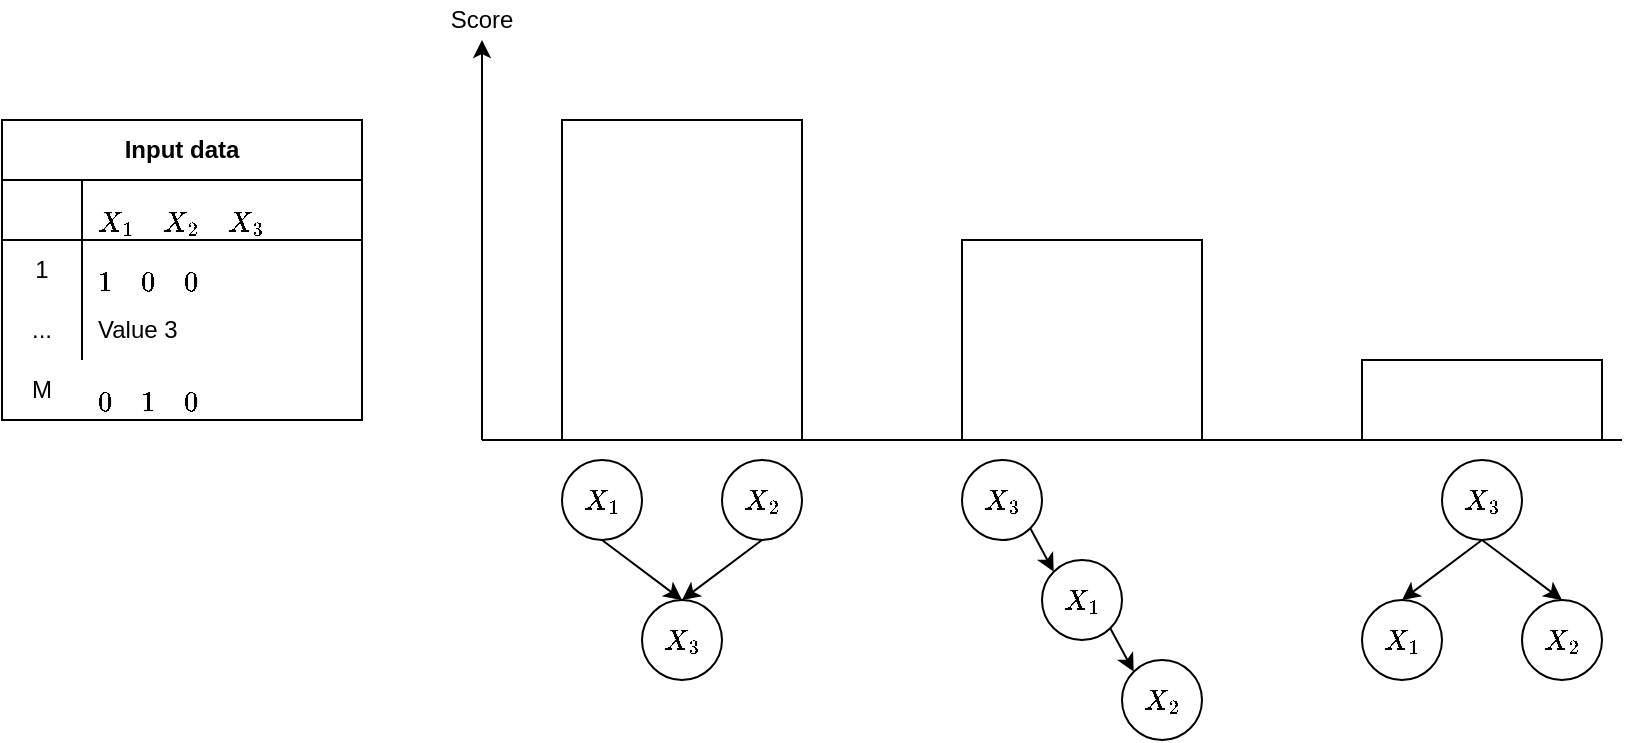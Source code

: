 <mxfile version="13.9.8" type="device"><diagram id="DjspuI3gkSVtPerKlvcs" name="Page-1"><mxGraphModel dx="1350" dy="816" grid="1" gridSize="10" guides="1" tooltips="1" connect="1" arrows="1" fold="1" page="1" pageScale="1" pageWidth="850" pageHeight="1100" math="1" shadow="0"><root><mxCell id="0"/><mxCell id="1" parent="0"/><mxCell id="NN2EPvnAi2-ZheUnfKLs-30" value="Input data" style="shape=table;html=1;whiteSpace=wrap;startSize=30;container=1;collapsible=0;childLayout=tableLayout;fixedRows=1;rowLines=0;fontStyle=1;align=center;" vertex="1" parent="1"><mxGeometry x="20" y="80" width="180" height="150" as="geometry"/></mxCell><mxCell id="NN2EPvnAi2-ZheUnfKLs-31" value="" style="shape=partialRectangle;html=1;whiteSpace=wrap;collapsible=0;dropTarget=0;pointerEvents=0;fillColor=none;top=0;left=0;bottom=1;right=0;points=[[0,0.5],[1,0.5]];portConstraint=eastwest;" vertex="1" parent="NN2EPvnAi2-ZheUnfKLs-30"><mxGeometry y="30" width="180" height="30" as="geometry"/></mxCell><mxCell id="NN2EPvnAi2-ZheUnfKLs-32" value="" style="shape=partialRectangle;html=1;whiteSpace=wrap;connectable=0;fillColor=none;top=0;left=0;bottom=0;right=0;overflow=hidden;" vertex="1" parent="NN2EPvnAi2-ZheUnfKLs-31"><mxGeometry width="40" height="30" as="geometry"/></mxCell><mxCell id="NN2EPvnAi2-ZheUnfKLs-33" value="$$X_1 \quad X_2 \quad X_3$$" style="shape=partialRectangle;html=1;whiteSpace=wrap;connectable=0;fillColor=none;top=0;left=0;bottom=0;right=0;align=left;spacingLeft=6;overflow=hidden;" vertex="1" parent="NN2EPvnAi2-ZheUnfKLs-31"><mxGeometry x="40" width="140" height="30" as="geometry"/></mxCell><mxCell id="NN2EPvnAi2-ZheUnfKLs-34" value="" style="shape=partialRectangle;html=1;whiteSpace=wrap;collapsible=0;dropTarget=0;pointerEvents=0;fillColor=none;top=0;left=0;bottom=0;right=0;points=[[0,0.5],[1,0.5]];portConstraint=eastwest;" vertex="1" parent="NN2EPvnAi2-ZheUnfKLs-30"><mxGeometry y="60" width="180" height="30" as="geometry"/></mxCell><mxCell id="NN2EPvnAi2-ZheUnfKLs-35" value="1" style="shape=partialRectangle;html=1;whiteSpace=wrap;connectable=0;fillColor=none;top=0;left=0;bottom=0;right=0;overflow=hidden;" vertex="1" parent="NN2EPvnAi2-ZheUnfKLs-34"><mxGeometry width="40" height="30" as="geometry"/></mxCell><mxCell id="NN2EPvnAi2-ZheUnfKLs-36" value="$$1 \quad 0 \quad 0$$" style="shape=partialRectangle;html=1;whiteSpace=wrap;connectable=0;fillColor=none;top=0;left=0;bottom=0;right=0;align=left;spacingLeft=6;overflow=hidden;" vertex="1" parent="NN2EPvnAi2-ZheUnfKLs-34"><mxGeometry x="40" width="140" height="30" as="geometry"/></mxCell><mxCell id="NN2EPvnAi2-ZheUnfKLs-37" value="" style="shape=partialRectangle;html=1;whiteSpace=wrap;collapsible=0;dropTarget=0;pointerEvents=0;fillColor=none;top=0;left=0;bottom=0;right=0;points=[[0,0.5],[1,0.5]];portConstraint=eastwest;" vertex="1" parent="NN2EPvnAi2-ZheUnfKLs-30"><mxGeometry y="90" width="180" height="30" as="geometry"/></mxCell><mxCell id="NN2EPvnAi2-ZheUnfKLs-38" value="..." style="shape=partialRectangle;html=1;whiteSpace=wrap;connectable=0;fillColor=none;top=0;left=0;bottom=0;right=0;overflow=hidden;" vertex="1" parent="NN2EPvnAi2-ZheUnfKLs-37"><mxGeometry width="40" height="30" as="geometry"/></mxCell><mxCell id="NN2EPvnAi2-ZheUnfKLs-39" value="Value 3" style="shape=partialRectangle;html=1;whiteSpace=wrap;connectable=0;fillColor=none;top=0;left=0;bottom=0;right=0;align=left;spacingLeft=6;overflow=hidden;" vertex="1" parent="NN2EPvnAi2-ZheUnfKLs-37"><mxGeometry x="40" width="140" height="30" as="geometry"/></mxCell><mxCell id="NN2EPvnAi2-ZheUnfKLs-40" value="M" style="shape=partialRectangle;html=1;whiteSpace=wrap;connectable=0;fillColor=none;top=0;left=0;bottom=0;right=0;overflow=hidden;" vertex="1" parent="1"><mxGeometry x="20" y="200" width="40" height="30" as="geometry"/></mxCell><mxCell id="NN2EPvnAi2-ZheUnfKLs-41" value="$$0 \quad 1 \quad 0$$" style="shape=partialRectangle;html=1;whiteSpace=wrap;connectable=0;fillColor=none;top=0;left=0;bottom=0;right=0;align=left;spacingLeft=6;overflow=hidden;" vertex="1" parent="1"><mxGeometry x="60" y="200" width="140" height="30" as="geometry"/></mxCell><mxCell id="NN2EPvnAi2-ZheUnfKLs-42" value="" style="endArrow=classic;html=1;" edge="1" parent="1"><mxGeometry width="50" height="50" relative="1" as="geometry"><mxPoint x="260" y="240" as="sourcePoint"/><mxPoint x="260" y="40" as="targetPoint"/></mxGeometry></mxCell><mxCell id="NN2EPvnAi2-ZheUnfKLs-43" value="" style="endArrow=none;html=1;" edge="1" parent="1"><mxGeometry width="50" height="50" relative="1" as="geometry"><mxPoint x="260" y="240" as="sourcePoint"/><mxPoint x="830" y="240" as="targetPoint"/></mxGeometry></mxCell><mxCell id="NN2EPvnAi2-ZheUnfKLs-44" value="Score" style="text;html=1;strokeColor=none;fillColor=none;align=center;verticalAlign=middle;whiteSpace=wrap;rounded=0;" vertex="1" parent="1"><mxGeometry x="240" y="20" width="40" height="20" as="geometry"/></mxCell><mxCell id="NN2EPvnAi2-ZheUnfKLs-46" value="" style="rounded=0;whiteSpace=wrap;html=1;" vertex="1" parent="1"><mxGeometry x="300" y="80" width="120" height="160" as="geometry"/></mxCell><mxCell id="NN2EPvnAi2-ZheUnfKLs-47" value="" style="rounded=0;whiteSpace=wrap;html=1;" vertex="1" parent="1"><mxGeometry x="500" y="140" width="120" height="100" as="geometry"/></mxCell><mxCell id="NN2EPvnAi2-ZheUnfKLs-48" value="" style="rounded=0;whiteSpace=wrap;html=1;" vertex="1" parent="1"><mxGeometry x="700" y="200" width="120" height="40" as="geometry"/></mxCell><mxCell id="NN2EPvnAi2-ZheUnfKLs-49" value="$$X_1$$" style="ellipse;whiteSpace=wrap;html=1;" vertex="1" parent="1"><mxGeometry x="300" y="250" width="40" height="40" as="geometry"/></mxCell><mxCell id="NN2EPvnAi2-ZheUnfKLs-51" value="$$X_2$$" style="ellipse;whiteSpace=wrap;html=1;" vertex="1" parent="1"><mxGeometry x="380" y="250" width="40" height="40" as="geometry"/></mxCell><mxCell id="NN2EPvnAi2-ZheUnfKLs-52" value="$$X_3$$" style="ellipse;whiteSpace=wrap;html=1;" vertex="1" parent="1"><mxGeometry x="340" y="320" width="40" height="40" as="geometry"/></mxCell><mxCell id="NN2EPvnAi2-ZheUnfKLs-53" value="" style="endArrow=classic;html=1;exitX=0.5;exitY=1;exitDx=0;exitDy=0;entryX=0.5;entryY=0;entryDx=0;entryDy=0;" edge="1" parent="1" source="NN2EPvnAi2-ZheUnfKLs-49" target="NN2EPvnAi2-ZheUnfKLs-52"><mxGeometry width="50" height="50" relative="1" as="geometry"><mxPoint x="590" y="250" as="sourcePoint"/><mxPoint x="640" y="200" as="targetPoint"/></mxGeometry></mxCell><mxCell id="NN2EPvnAi2-ZheUnfKLs-54" value="" style="endArrow=classic;html=1;exitX=0.5;exitY=1;exitDx=0;exitDy=0;entryX=0.5;entryY=0;entryDx=0;entryDy=0;" edge="1" parent="1" source="NN2EPvnAi2-ZheUnfKLs-51" target="NN2EPvnAi2-ZheUnfKLs-52"><mxGeometry width="50" height="50" relative="1" as="geometry"><mxPoint x="590" y="250" as="sourcePoint"/><mxPoint x="640" y="200" as="targetPoint"/></mxGeometry></mxCell><mxCell id="NN2EPvnAi2-ZheUnfKLs-55" value="$$X_1$$" style="ellipse;whiteSpace=wrap;html=1;" vertex="1" parent="1"><mxGeometry x="540" y="300" width="40" height="40" as="geometry"/></mxCell><mxCell id="NN2EPvnAi2-ZheUnfKLs-56" value="$$X_2$$" style="ellipse;whiteSpace=wrap;html=1;" vertex="1" parent="1"><mxGeometry x="580" y="350" width="40" height="40" as="geometry"/></mxCell><mxCell id="NN2EPvnAi2-ZheUnfKLs-57" value="$$X_3$$" style="ellipse;whiteSpace=wrap;html=1;" vertex="1" parent="1"><mxGeometry x="500" y="250" width="40" height="40" as="geometry"/></mxCell><mxCell id="NN2EPvnAi2-ZheUnfKLs-60" value="" style="endArrow=classic;html=1;exitX=1;exitY=1;exitDx=0;exitDy=0;entryX=0;entryY=0;entryDx=0;entryDy=0;" edge="1" parent="1" source="NN2EPvnAi2-ZheUnfKLs-57" target="NN2EPvnAi2-ZheUnfKLs-55"><mxGeometry width="50" height="50" relative="1" as="geometry"><mxPoint x="630" y="250" as="sourcePoint"/><mxPoint x="680" y="200" as="targetPoint"/></mxGeometry></mxCell><mxCell id="NN2EPvnAi2-ZheUnfKLs-61" value="" style="endArrow=classic;html=1;exitX=1;exitY=1;exitDx=0;exitDy=0;entryX=0;entryY=0;entryDx=0;entryDy=0;" edge="1" parent="1" source="NN2EPvnAi2-ZheUnfKLs-55" target="NN2EPvnAi2-ZheUnfKLs-56"><mxGeometry width="50" height="50" relative="1" as="geometry"><mxPoint x="630" y="250" as="sourcePoint"/><mxPoint x="680" y="200" as="targetPoint"/></mxGeometry></mxCell><mxCell id="NN2EPvnAi2-ZheUnfKLs-62" value="$$X_1$$" style="ellipse;whiteSpace=wrap;html=1;" vertex="1" parent="1"><mxGeometry x="700" y="320" width="40" height="40" as="geometry"/></mxCell><mxCell id="NN2EPvnAi2-ZheUnfKLs-63" value="$$X_2$$" style="ellipse;whiteSpace=wrap;html=1;" vertex="1" parent="1"><mxGeometry x="780" y="320" width="40" height="40" as="geometry"/></mxCell><mxCell id="NN2EPvnAi2-ZheUnfKLs-64" value="$$X_3$$" style="ellipse;whiteSpace=wrap;html=1;" vertex="1" parent="1"><mxGeometry x="740" y="250" width="40" height="40" as="geometry"/></mxCell><mxCell id="NN2EPvnAi2-ZheUnfKLs-65" value="" style="endArrow=classic;html=1;exitX=0.5;exitY=1;exitDx=0;exitDy=0;entryX=0.5;entryY=0;entryDx=0;entryDy=0;" edge="1" parent="1" source="NN2EPvnAi2-ZheUnfKLs-64" target="NN2EPvnAi2-ZheUnfKLs-62"><mxGeometry width="50" height="50" relative="1" as="geometry"><mxPoint x="990" y="250" as="sourcePoint"/><mxPoint x="1040" y="200" as="targetPoint"/></mxGeometry></mxCell><mxCell id="NN2EPvnAi2-ZheUnfKLs-66" value="" style="endArrow=classic;html=1;exitX=0.5;exitY=1;exitDx=0;exitDy=0;entryX=0.5;entryY=0;entryDx=0;entryDy=0;" edge="1" parent="1" source="NN2EPvnAi2-ZheUnfKLs-64" target="NN2EPvnAi2-ZheUnfKLs-63"><mxGeometry width="50" height="50" relative="1" as="geometry"><mxPoint x="990" y="250" as="sourcePoint"/><mxPoint x="1040" y="200" as="targetPoint"/></mxGeometry></mxCell></root></mxGraphModel></diagram></mxfile>
